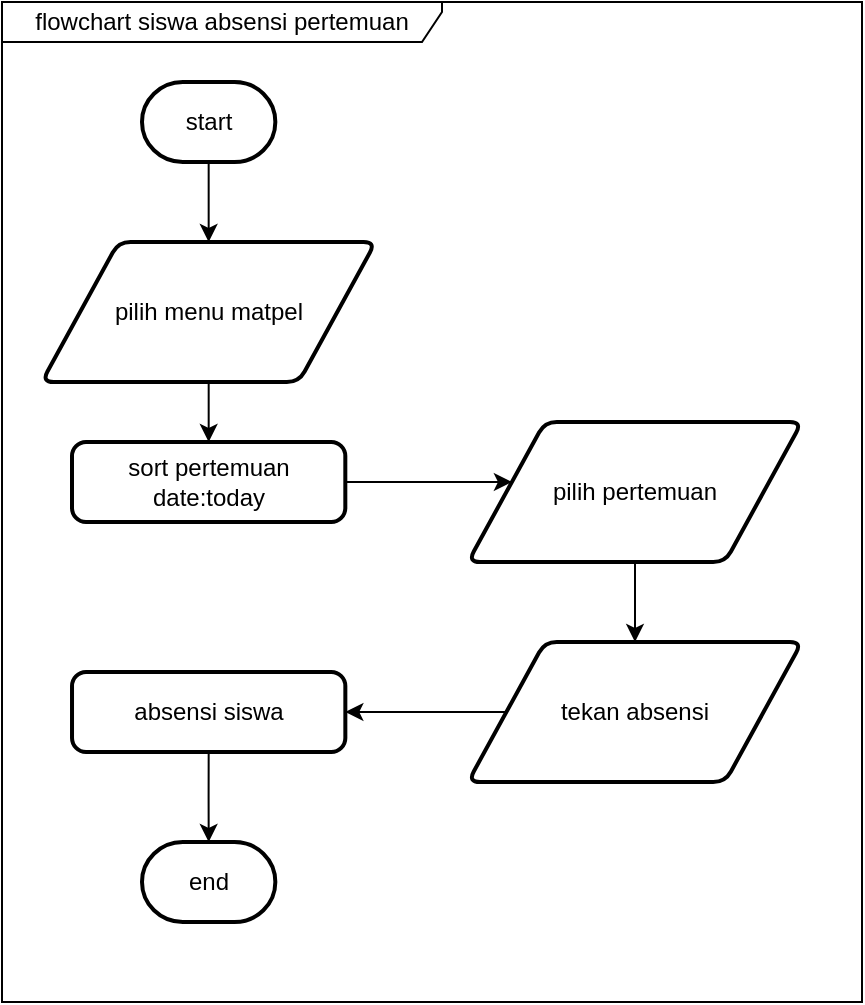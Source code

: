 <mxfile version="17.4.2" type="device"><diagram id="O9Szr4Hdh8DIHMUpJjEn" name="Page-1"><mxGraphModel dx="1014" dy="651" grid="1" gridSize="10" guides="1" tooltips="1" connect="1" arrows="1" fold="1" page="1" pageScale="1" pageWidth="850" pageHeight="1100" math="0" shadow="0"><root><mxCell id="0"/><mxCell id="1" parent="0"/><mxCell id="N7Z2blO4jedbJV9u91K_-23" style="edgeStyle=orthogonalEdgeStyle;rounded=0;orthogonalLoop=1;jettySize=auto;html=1;exitX=0.5;exitY=1;exitDx=0;exitDy=0;exitPerimeter=0;" parent="1" source="N7Z2blO4jedbJV9u91K_-1" target="N7Z2blO4jedbJV9u91K_-2" edge="1"><mxGeometry relative="1" as="geometry"/></mxCell><mxCell id="N7Z2blO4jedbJV9u91K_-1" value="start" style="strokeWidth=2;html=1;shape=mxgraph.flowchart.terminator;whiteSpace=wrap;fillColor=#FFFFFF;" parent="1" vertex="1"><mxGeometry x="280" y="100" width="66.67" height="40" as="geometry"/></mxCell><mxCell id="N7Z2blO4jedbJV9u91K_-25" style="edgeStyle=orthogonalEdgeStyle;rounded=0;orthogonalLoop=1;jettySize=auto;html=1;exitX=0.5;exitY=1;exitDx=0;exitDy=0;entryX=0.5;entryY=0;entryDx=0;entryDy=0;" parent="1" source="N7Z2blO4jedbJV9u91K_-2" edge="1"><mxGeometry relative="1" as="geometry"><mxPoint x="313.34" y="280" as="targetPoint"/></mxGeometry></mxCell><mxCell id="N7Z2blO4jedbJV9u91K_-2" value="pilih menu matpel" style="shape=parallelogram;html=1;strokeWidth=2;perimeter=parallelogramPerimeter;whiteSpace=wrap;rounded=1;arcSize=12;size=0.23;fillColor=#FFFFFF;" parent="1" vertex="1"><mxGeometry x="229.84" y="180" width="167" height="70" as="geometry"/></mxCell><mxCell id="N7Z2blO4jedbJV9u91K_-18" value="end" style="strokeWidth=2;html=1;shape=mxgraph.flowchart.terminator;whiteSpace=wrap;fillColor=#FFFFFF;" parent="1" vertex="1"><mxGeometry x="280" y="480" width="66.67" height="40" as="geometry"/></mxCell><mxCell id="N7Z2blO4jedbJV9u91K_-21" value="flowchart siswa absensi pertemuan" style="shape=umlFrame;whiteSpace=wrap;html=1;fillColor=#FFFFFF;width=220;height=20;" parent="1" vertex="1"><mxGeometry x="210" y="60" width="430" height="500" as="geometry"/></mxCell><mxCell id="0E8C03uhW7laAKnOpfa4-8" style="edgeStyle=orthogonalEdgeStyle;rounded=0;orthogonalLoop=1;jettySize=auto;html=1;exitX=1;exitY=0.5;exitDx=0;exitDy=0;" edge="1" parent="1" target="0E8C03uhW7laAKnOpfa4-7"><mxGeometry relative="1" as="geometry"><mxPoint x="377.635" y="315" as="sourcePoint"/><Array as="points"><mxPoint x="378" y="300"/></Array></mxGeometry></mxCell><mxCell id="0E8C03uhW7laAKnOpfa4-20" style="edgeStyle=orthogonalEdgeStyle;rounded=0;orthogonalLoop=1;jettySize=auto;html=1;exitX=0.5;exitY=1;exitDx=0;exitDy=0;" edge="1" parent="1" source="0E8C03uhW7laAKnOpfa4-7" target="0E8C03uhW7laAKnOpfa4-18"><mxGeometry relative="1" as="geometry"/></mxCell><mxCell id="0E8C03uhW7laAKnOpfa4-7" value="pilih pertemuan" style="shape=parallelogram;html=1;strokeWidth=2;perimeter=parallelogramPerimeter;whiteSpace=wrap;rounded=1;arcSize=12;size=0.23;fillColor=#FFFFFF;" vertex="1" parent="1"><mxGeometry x="443" y="270" width="167" height="70" as="geometry"/></mxCell><mxCell id="0E8C03uhW7laAKnOpfa4-14" style="edgeStyle=orthogonalEdgeStyle;rounded=0;orthogonalLoop=1;jettySize=auto;html=1;exitX=0;exitY=0.5;exitDx=0;exitDy=0;entryX=1;entryY=0.5;entryDx=0;entryDy=0;" edge="1" parent="1"><mxGeometry relative="1" as="geometry"><mxPoint x="440.17" y="415" as="sourcePoint"/><mxPoint x="367.635" y="415" as="targetPoint"/></mxGeometry></mxCell><mxCell id="0E8C03uhW7laAKnOpfa4-16" style="edgeStyle=orthogonalEdgeStyle;rounded=0;orthogonalLoop=1;jettySize=auto;html=1;exitX=0.5;exitY=1;exitDx=0;exitDy=0;" edge="1" parent="1" source="0E8C03uhW7laAKnOpfa4-21" target="N7Z2blO4jedbJV9u91K_-18"><mxGeometry relative="1" as="geometry"><mxPoint x="303.34" y="450" as="sourcePoint"/></mxGeometry></mxCell><mxCell id="0E8C03uhW7laAKnOpfa4-17" value="sort pertemuan date:today" style="rounded=1;whiteSpace=wrap;html=1;absoluteArcSize=1;arcSize=14;strokeWidth=2;fillColor=#FFFFFF;" vertex="1" parent="1"><mxGeometry x="245.0" y="280" width="136.66" height="40" as="geometry"/></mxCell><mxCell id="0E8C03uhW7laAKnOpfa4-19" value="" style="edgeStyle=orthogonalEdgeStyle;rounded=0;orthogonalLoop=1;jettySize=auto;html=1;entryX=1;entryY=0.5;entryDx=0;entryDy=0;" edge="1" parent="1" source="0E8C03uhW7laAKnOpfa4-18" target="0E8C03uhW7laAKnOpfa4-21"><mxGeometry relative="1" as="geometry"><mxPoint x="367.635" y="415" as="targetPoint"/></mxGeometry></mxCell><mxCell id="0E8C03uhW7laAKnOpfa4-18" value="tekan absensi" style="shape=parallelogram;html=1;strokeWidth=2;perimeter=parallelogramPerimeter;whiteSpace=wrap;rounded=1;arcSize=12;size=0.23;fillColor=#FFFFFF;" vertex="1" parent="1"><mxGeometry x="443" y="380" width="167" height="70" as="geometry"/></mxCell><mxCell id="0E8C03uhW7laAKnOpfa4-21" value="absensi siswa" style="rounded=1;whiteSpace=wrap;html=1;absoluteArcSize=1;arcSize=14;strokeWidth=2;fillColor=#FFFFFF;" vertex="1" parent="1"><mxGeometry x="245.01" y="395" width="136.66" height="40" as="geometry"/></mxCell></root></mxGraphModel></diagram></mxfile>